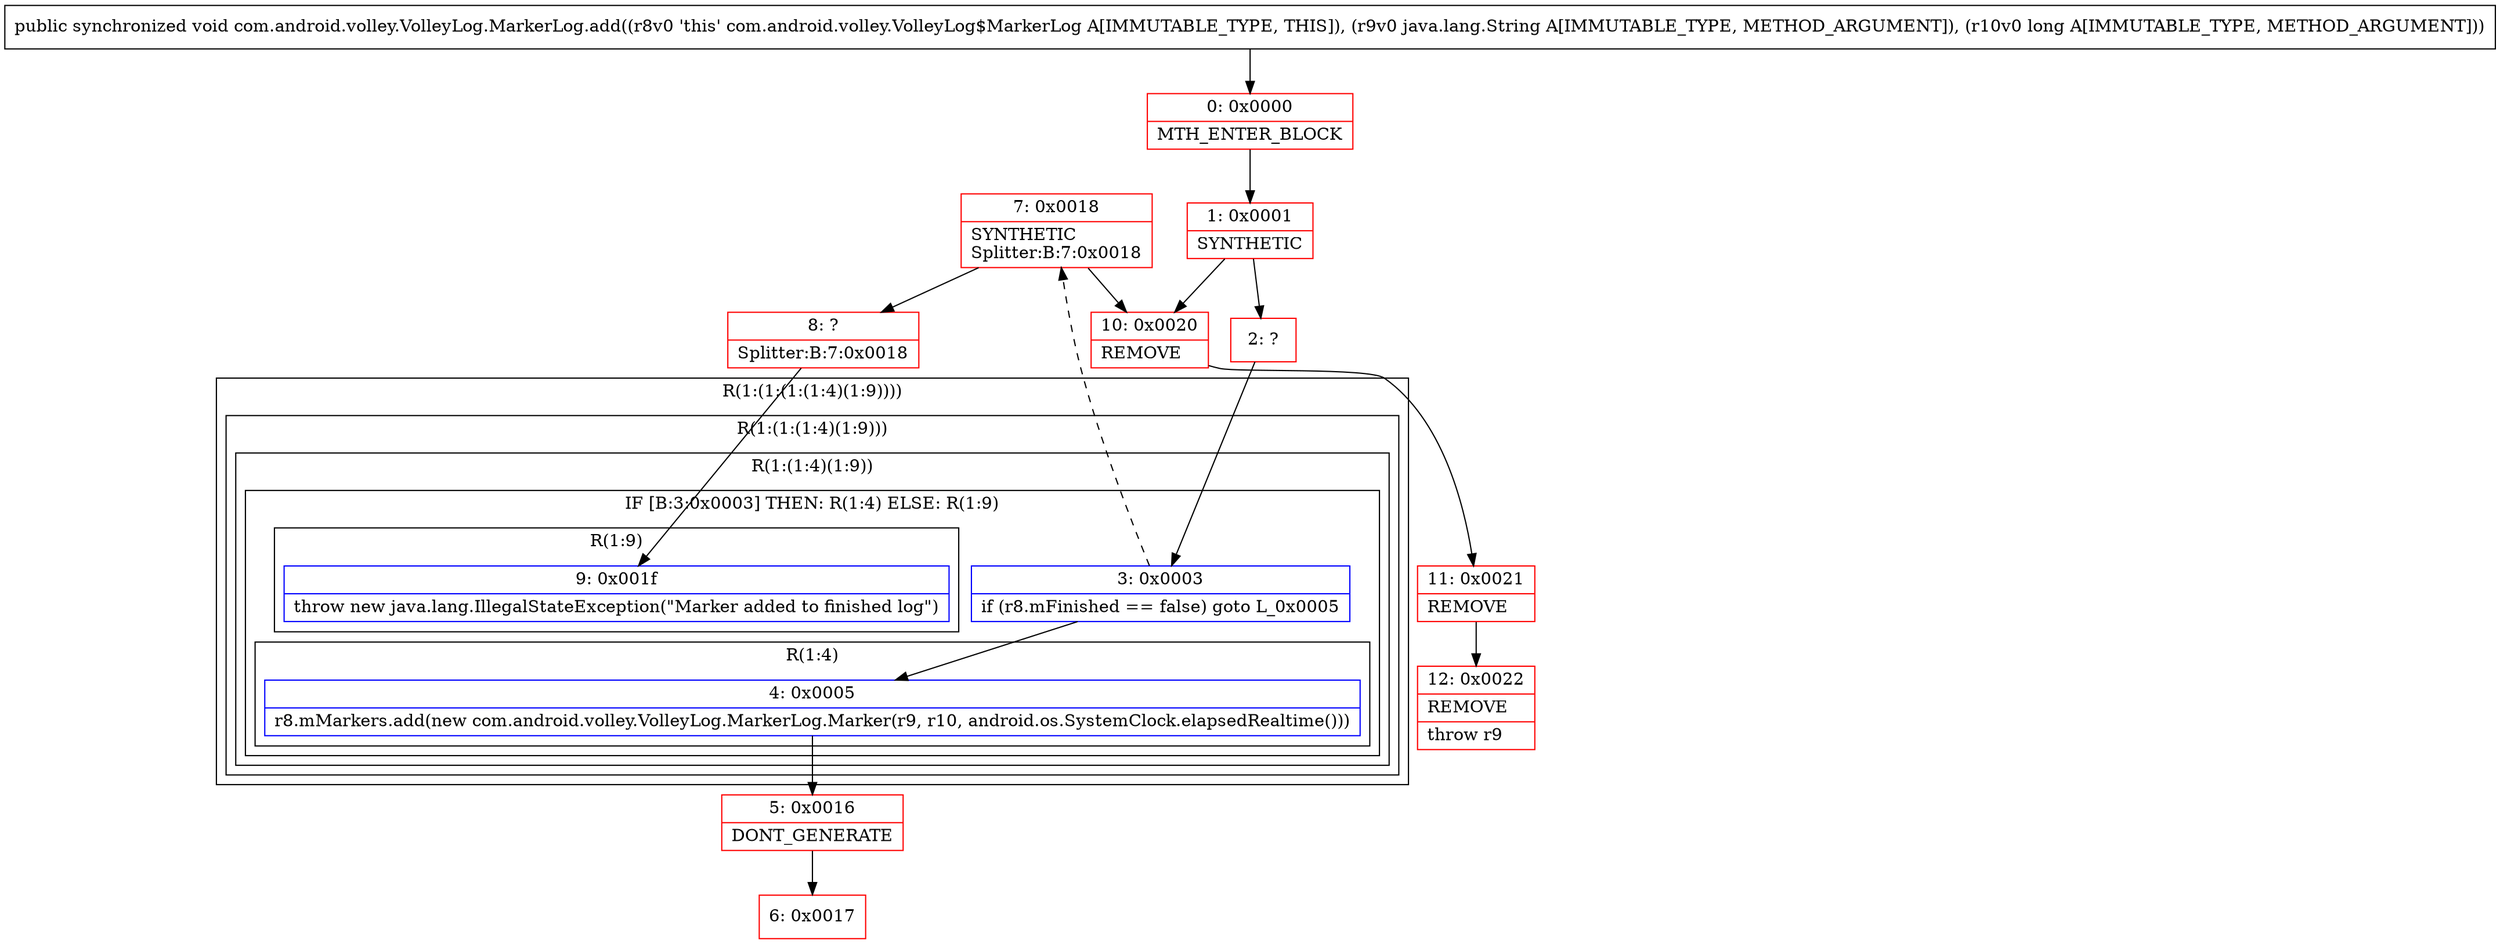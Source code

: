 digraph "CFG forcom.android.volley.VolleyLog.MarkerLog.add(Ljava\/lang\/String;J)V" {
subgraph cluster_Region_1601962146 {
label = "R(1:(1:(1:(1:4)(1:9))))";
node [shape=record,color=blue];
subgraph cluster_Region_315308482 {
label = "R(1:(1:(1:4)(1:9)))";
node [shape=record,color=blue];
subgraph cluster_Region_1259488489 {
label = "R(1:(1:4)(1:9))";
node [shape=record,color=blue];
subgraph cluster_IfRegion_679741331 {
label = "IF [B:3:0x0003] THEN: R(1:4) ELSE: R(1:9)";
node [shape=record,color=blue];
Node_3 [shape=record,label="{3\:\ 0x0003|if (r8.mFinished == false) goto L_0x0005\l}"];
subgraph cluster_Region_390232881 {
label = "R(1:4)";
node [shape=record,color=blue];
Node_4 [shape=record,label="{4\:\ 0x0005|r8.mMarkers.add(new com.android.volley.VolleyLog.MarkerLog.Marker(r9, r10, android.os.SystemClock.elapsedRealtime()))\l}"];
}
subgraph cluster_Region_1552700722 {
label = "R(1:9)";
node [shape=record,color=blue];
Node_9 [shape=record,label="{9\:\ 0x001f|throw new java.lang.IllegalStateException(\"Marker added to finished log\")\l}"];
}
}
}
}
}
Node_0 [shape=record,color=red,label="{0\:\ 0x0000|MTH_ENTER_BLOCK\l}"];
Node_1 [shape=record,color=red,label="{1\:\ 0x0001|SYNTHETIC\l}"];
Node_2 [shape=record,color=red,label="{2\:\ ?}"];
Node_5 [shape=record,color=red,label="{5\:\ 0x0016|DONT_GENERATE\l}"];
Node_6 [shape=record,color=red,label="{6\:\ 0x0017}"];
Node_7 [shape=record,color=red,label="{7\:\ 0x0018|SYNTHETIC\lSplitter:B:7:0x0018\l}"];
Node_8 [shape=record,color=red,label="{8\:\ ?|Splitter:B:7:0x0018\l}"];
Node_10 [shape=record,color=red,label="{10\:\ 0x0020|REMOVE\l}"];
Node_11 [shape=record,color=red,label="{11\:\ 0x0021|REMOVE\l}"];
Node_12 [shape=record,color=red,label="{12\:\ 0x0022|REMOVE\l|throw r9\l}"];
MethodNode[shape=record,label="{public synchronized void com.android.volley.VolleyLog.MarkerLog.add((r8v0 'this' com.android.volley.VolleyLog$MarkerLog A[IMMUTABLE_TYPE, THIS]), (r9v0 java.lang.String A[IMMUTABLE_TYPE, METHOD_ARGUMENT]), (r10v0 long A[IMMUTABLE_TYPE, METHOD_ARGUMENT])) }"];
MethodNode -> Node_0;
Node_3 -> Node_4;
Node_3 -> Node_7[style=dashed];
Node_4 -> Node_5;
Node_0 -> Node_1;
Node_1 -> Node_2;
Node_1 -> Node_10;
Node_2 -> Node_3;
Node_5 -> Node_6;
Node_7 -> Node_8;
Node_7 -> Node_10;
Node_8 -> Node_9;
Node_10 -> Node_11;
Node_11 -> Node_12;
}

